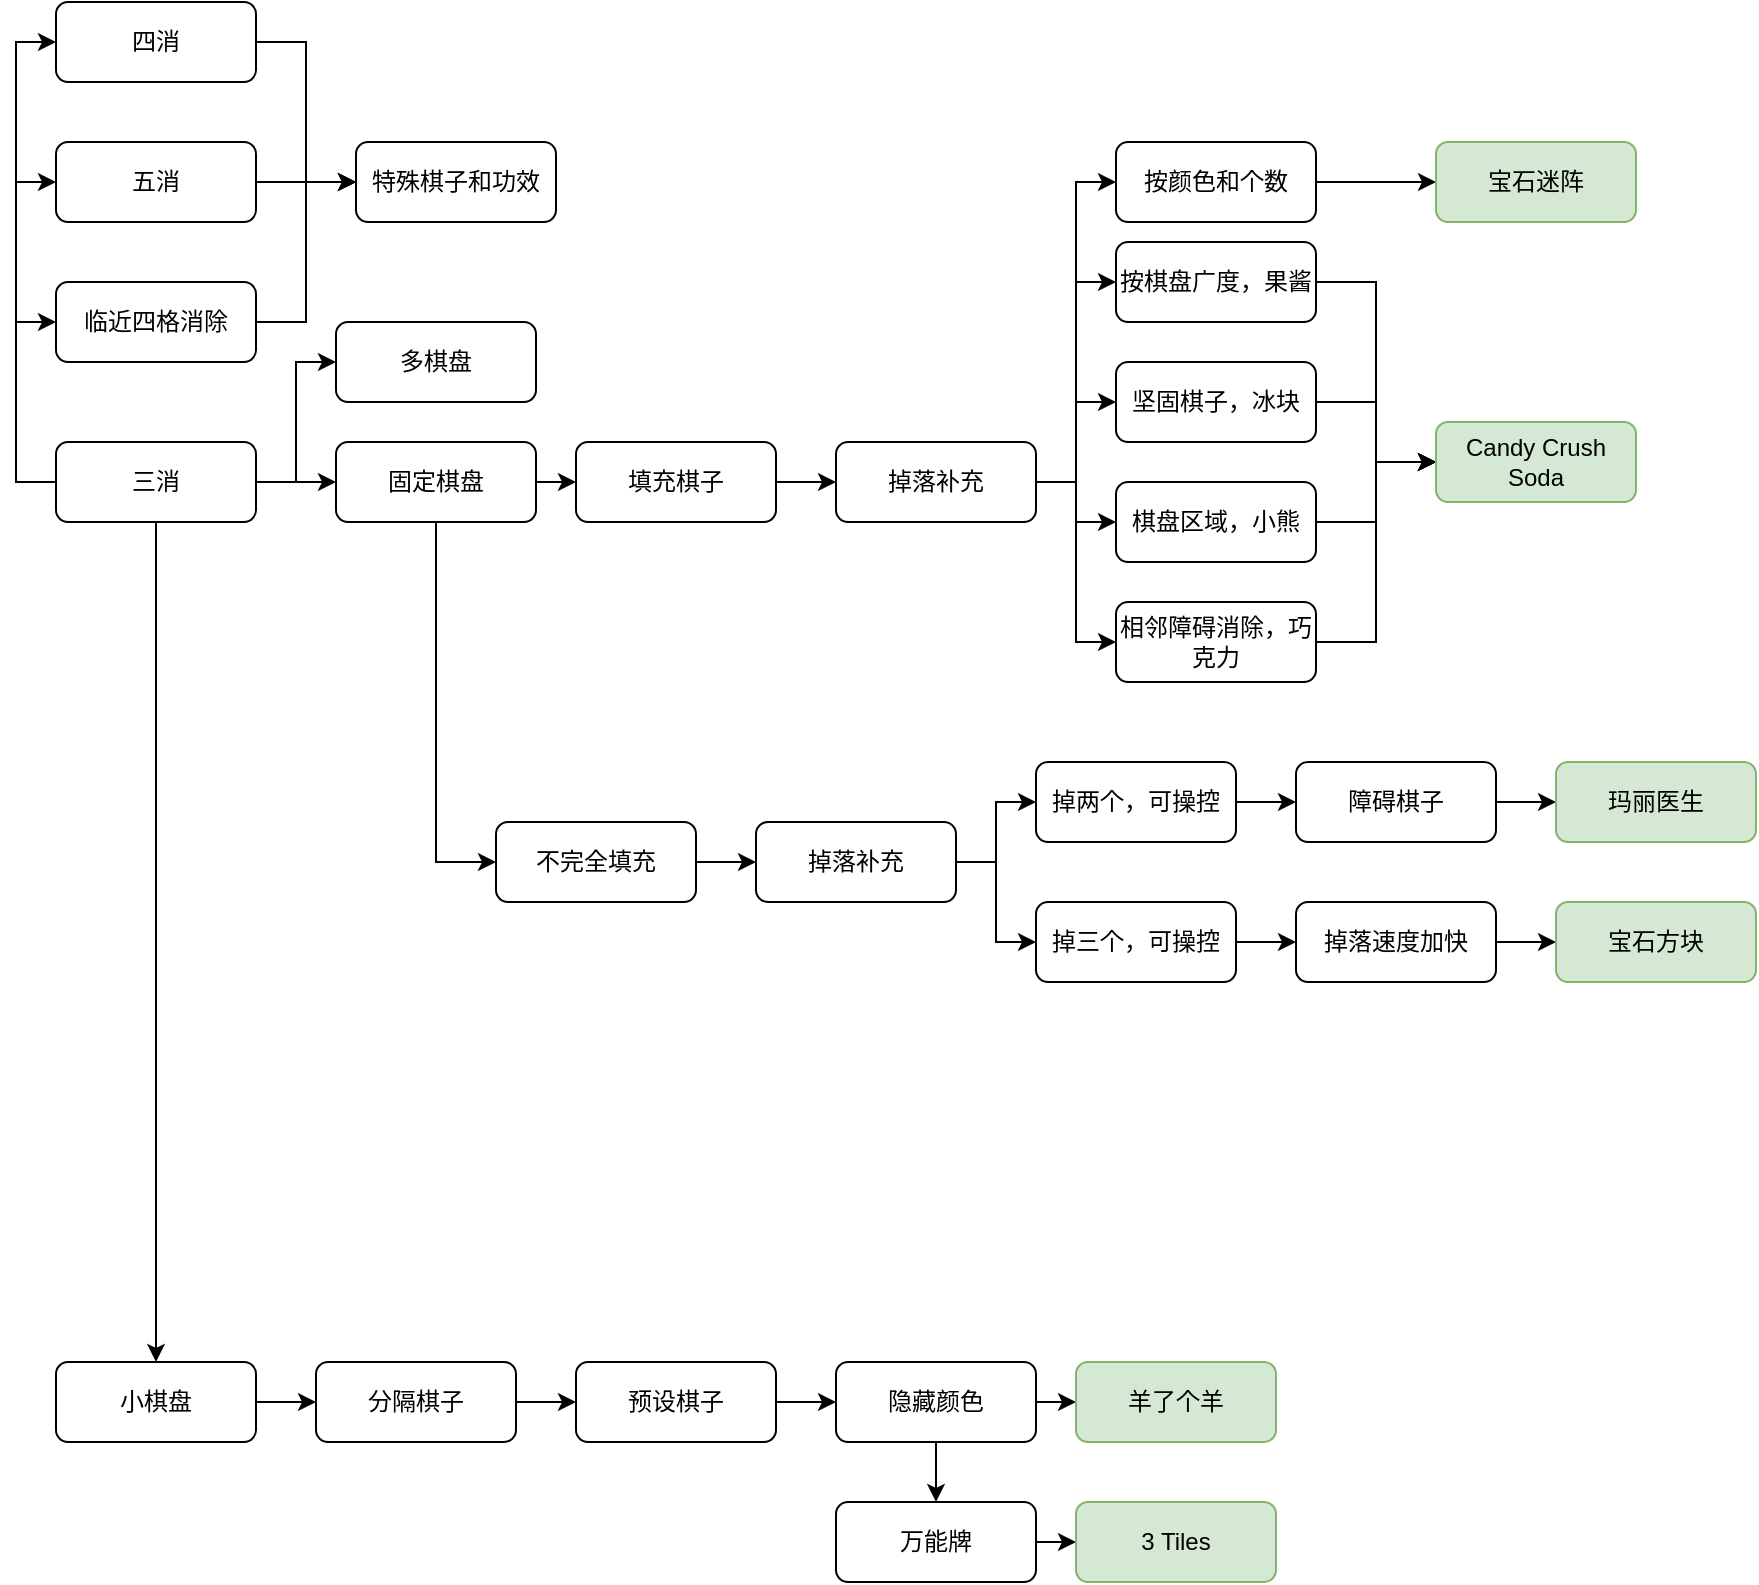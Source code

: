 <mxfile version="20.4.1" type="github">
  <diagram id="LCbXn-3MXr7fc6zhFQKl" name="第 1 页">
    <mxGraphModel dx="1550" dy="1996" grid="1" gridSize="10" guides="1" tooltips="1" connect="1" arrows="1" fold="1" page="1" pageScale="1" pageWidth="1654" pageHeight="1169" math="0" shadow="0">
      <root>
        <mxCell id="0" />
        <mxCell id="1" parent="0" />
        <mxCell id="TRvFklDj4OLgMswm-uFO-4" style="edgeStyle=orthogonalEdgeStyle;rounded=0;orthogonalLoop=1;jettySize=auto;html=1;exitX=1;exitY=0.5;exitDx=0;exitDy=0;entryX=0;entryY=0.5;entryDx=0;entryDy=0;" edge="1" parent="1" source="TRvFklDj4OLgMswm-uFO-1" target="TRvFklDj4OLgMswm-uFO-2">
          <mxGeometry relative="1" as="geometry" />
        </mxCell>
        <mxCell id="TRvFklDj4OLgMswm-uFO-21" style="edgeStyle=orthogonalEdgeStyle;rounded=0;orthogonalLoop=1;jettySize=auto;html=1;exitX=1;exitY=0.5;exitDx=0;exitDy=0;entryX=0;entryY=0.5;entryDx=0;entryDy=0;" edge="1" parent="1" source="TRvFklDj4OLgMswm-uFO-1" target="TRvFklDj4OLgMswm-uFO-20">
          <mxGeometry relative="1" as="geometry" />
        </mxCell>
        <mxCell id="TRvFklDj4OLgMswm-uFO-37" style="edgeStyle=orthogonalEdgeStyle;rounded=0;orthogonalLoop=1;jettySize=auto;html=1;exitX=0;exitY=0.5;exitDx=0;exitDy=0;entryX=0;entryY=0.5;entryDx=0;entryDy=0;" edge="1" parent="1" source="TRvFklDj4OLgMswm-uFO-1" target="TRvFklDj4OLgMswm-uFO-13">
          <mxGeometry relative="1" as="geometry" />
        </mxCell>
        <mxCell id="TRvFklDj4OLgMswm-uFO-38" style="edgeStyle=orthogonalEdgeStyle;rounded=0;orthogonalLoop=1;jettySize=auto;html=1;exitX=0;exitY=0.5;exitDx=0;exitDy=0;entryX=0;entryY=0.5;entryDx=0;entryDy=0;" edge="1" parent="1" source="TRvFklDj4OLgMswm-uFO-1" target="TRvFklDj4OLgMswm-uFO-10">
          <mxGeometry relative="1" as="geometry" />
        </mxCell>
        <mxCell id="TRvFklDj4OLgMswm-uFO-39" style="edgeStyle=orthogonalEdgeStyle;rounded=0;orthogonalLoop=1;jettySize=auto;html=1;exitX=0;exitY=0.5;exitDx=0;exitDy=0;entryX=0;entryY=0.5;entryDx=0;entryDy=0;" edge="1" parent="1" source="TRvFklDj4OLgMswm-uFO-1" target="TRvFklDj4OLgMswm-uFO-9">
          <mxGeometry relative="1" as="geometry" />
        </mxCell>
        <mxCell id="TRvFklDj4OLgMswm-uFO-41" style="edgeStyle=orthogonalEdgeStyle;rounded=0;orthogonalLoop=1;jettySize=auto;html=1;exitX=0.5;exitY=1;exitDx=0;exitDy=0;" edge="1" parent="1" source="TRvFklDj4OLgMswm-uFO-1" target="TRvFklDj4OLgMswm-uFO-40">
          <mxGeometry relative="1" as="geometry" />
        </mxCell>
        <mxCell id="TRvFklDj4OLgMswm-uFO-1" value="三消" style="rounded=1;whiteSpace=wrap;html=1;" vertex="1" parent="1">
          <mxGeometry x="70" y="210" width="100" height="40" as="geometry" />
        </mxCell>
        <mxCell id="TRvFklDj4OLgMswm-uFO-6" style="edgeStyle=orthogonalEdgeStyle;rounded=0;orthogonalLoop=1;jettySize=auto;html=1;exitX=1;exitY=0.5;exitDx=0;exitDy=0;entryX=0;entryY=0.5;entryDx=0;entryDy=0;" edge="1" parent="1" source="TRvFklDj4OLgMswm-uFO-2" target="TRvFklDj4OLgMswm-uFO-5">
          <mxGeometry relative="1" as="geometry" />
        </mxCell>
        <mxCell id="TRvFklDj4OLgMswm-uFO-57" style="edgeStyle=orthogonalEdgeStyle;rounded=0;orthogonalLoop=1;jettySize=auto;html=1;exitX=0.5;exitY=1;exitDx=0;exitDy=0;entryX=0;entryY=0.5;entryDx=0;entryDy=0;" edge="1" parent="1" source="TRvFklDj4OLgMswm-uFO-2" target="TRvFklDj4OLgMswm-uFO-56">
          <mxGeometry relative="1" as="geometry" />
        </mxCell>
        <mxCell id="TRvFklDj4OLgMswm-uFO-2" value="固定棋盘" style="rounded=1;whiteSpace=wrap;html=1;" vertex="1" parent="1">
          <mxGeometry x="210" y="210" width="100" height="40" as="geometry" />
        </mxCell>
        <mxCell id="TRvFklDj4OLgMswm-uFO-8" style="edgeStyle=orthogonalEdgeStyle;rounded=0;orthogonalLoop=1;jettySize=auto;html=1;exitX=1;exitY=0.5;exitDx=0;exitDy=0;entryX=0;entryY=0.5;entryDx=0;entryDy=0;" edge="1" parent="1" source="TRvFklDj4OLgMswm-uFO-5" target="TRvFklDj4OLgMswm-uFO-7">
          <mxGeometry relative="1" as="geometry" />
        </mxCell>
        <mxCell id="TRvFklDj4OLgMswm-uFO-5" value="填充棋子" style="rounded=1;whiteSpace=wrap;html=1;" vertex="1" parent="1">
          <mxGeometry x="330" y="210" width="100" height="40" as="geometry" />
        </mxCell>
        <mxCell id="TRvFklDj4OLgMswm-uFO-22" style="edgeStyle=orthogonalEdgeStyle;rounded=0;orthogonalLoop=1;jettySize=auto;html=1;exitX=1;exitY=0.5;exitDx=0;exitDy=0;entryX=0;entryY=0.5;entryDx=0;entryDy=0;" edge="1" parent="1" source="TRvFklDj4OLgMswm-uFO-7" target="TRvFklDj4OLgMswm-uFO-18">
          <mxGeometry relative="1" as="geometry" />
        </mxCell>
        <mxCell id="TRvFklDj4OLgMswm-uFO-23" style="edgeStyle=orthogonalEdgeStyle;rounded=0;orthogonalLoop=1;jettySize=auto;html=1;exitX=1;exitY=0.5;exitDx=0;exitDy=0;entryX=0;entryY=0.5;entryDx=0;entryDy=0;" edge="1" parent="1" source="TRvFklDj4OLgMswm-uFO-7" target="TRvFklDj4OLgMswm-uFO-17">
          <mxGeometry relative="1" as="geometry" />
        </mxCell>
        <mxCell id="TRvFklDj4OLgMswm-uFO-26" style="edgeStyle=orthogonalEdgeStyle;rounded=0;orthogonalLoop=1;jettySize=auto;html=1;exitX=1;exitY=0.5;exitDx=0;exitDy=0;entryX=0;entryY=0.5;entryDx=0;entryDy=0;" edge="1" parent="1" source="TRvFklDj4OLgMswm-uFO-7" target="TRvFklDj4OLgMswm-uFO-19">
          <mxGeometry relative="1" as="geometry" />
        </mxCell>
        <mxCell id="TRvFklDj4OLgMswm-uFO-32" style="edgeStyle=orthogonalEdgeStyle;rounded=0;orthogonalLoop=1;jettySize=auto;html=1;exitX=1;exitY=0.5;exitDx=0;exitDy=0;entryX=0;entryY=0.5;entryDx=0;entryDy=0;" edge="1" parent="1" source="TRvFklDj4OLgMswm-uFO-7" target="TRvFklDj4OLgMswm-uFO-15">
          <mxGeometry relative="1" as="geometry" />
        </mxCell>
        <mxCell id="TRvFklDj4OLgMswm-uFO-33" style="edgeStyle=orthogonalEdgeStyle;rounded=0;orthogonalLoop=1;jettySize=auto;html=1;exitX=1;exitY=0.5;exitDx=0;exitDy=0;entryX=0;entryY=0.5;entryDx=0;entryDy=0;" edge="1" parent="1" source="TRvFklDj4OLgMswm-uFO-7" target="TRvFklDj4OLgMswm-uFO-16">
          <mxGeometry relative="1" as="geometry" />
        </mxCell>
        <mxCell id="TRvFklDj4OLgMswm-uFO-7" value="掉落补充" style="rounded=1;whiteSpace=wrap;html=1;" vertex="1" parent="1">
          <mxGeometry x="460" y="210" width="100" height="40" as="geometry" />
        </mxCell>
        <mxCell id="TRvFklDj4OLgMswm-uFO-30" style="edgeStyle=orthogonalEdgeStyle;rounded=0;orthogonalLoop=1;jettySize=auto;html=1;exitX=1;exitY=0.5;exitDx=0;exitDy=0;entryX=0;entryY=0.5;entryDx=0;entryDy=0;" edge="1" parent="1" source="TRvFklDj4OLgMswm-uFO-9" target="TRvFklDj4OLgMswm-uFO-27">
          <mxGeometry relative="1" as="geometry" />
        </mxCell>
        <mxCell id="TRvFklDj4OLgMswm-uFO-9" value="四消" style="rounded=1;whiteSpace=wrap;html=1;" vertex="1" parent="1">
          <mxGeometry x="70" y="-10" width="100" height="40" as="geometry" />
        </mxCell>
        <mxCell id="TRvFklDj4OLgMswm-uFO-29" style="edgeStyle=orthogonalEdgeStyle;rounded=0;orthogonalLoop=1;jettySize=auto;html=1;exitX=1;exitY=0.5;exitDx=0;exitDy=0;" edge="1" parent="1" source="TRvFklDj4OLgMswm-uFO-10">
          <mxGeometry relative="1" as="geometry">
            <mxPoint x="220" y="80" as="targetPoint" />
          </mxGeometry>
        </mxCell>
        <mxCell id="TRvFklDj4OLgMswm-uFO-10" value="五消" style="rounded=1;whiteSpace=wrap;html=1;" vertex="1" parent="1">
          <mxGeometry x="70" y="60" width="100" height="40" as="geometry" />
        </mxCell>
        <mxCell id="TRvFklDj4OLgMswm-uFO-31" style="edgeStyle=orthogonalEdgeStyle;rounded=0;orthogonalLoop=1;jettySize=auto;html=1;exitX=1;exitY=0.5;exitDx=0;exitDy=0;entryX=0;entryY=0.5;entryDx=0;entryDy=0;" edge="1" parent="1" source="TRvFklDj4OLgMswm-uFO-13" target="TRvFklDj4OLgMswm-uFO-27">
          <mxGeometry relative="1" as="geometry" />
        </mxCell>
        <mxCell id="TRvFklDj4OLgMswm-uFO-13" value="临近四格消除" style="rounded=1;whiteSpace=wrap;html=1;" vertex="1" parent="1">
          <mxGeometry x="70" y="130" width="100" height="40" as="geometry" />
        </mxCell>
        <mxCell id="TRvFklDj4OLgMswm-uFO-74" style="edgeStyle=orthogonalEdgeStyle;rounded=0;orthogonalLoop=1;jettySize=auto;html=1;exitX=1;exitY=0.5;exitDx=0;exitDy=0;entryX=0;entryY=0.5;entryDx=0;entryDy=0;" edge="1" parent="1" source="TRvFklDj4OLgMswm-uFO-15" target="TRvFklDj4OLgMswm-uFO-73">
          <mxGeometry relative="1" as="geometry" />
        </mxCell>
        <mxCell id="TRvFklDj4OLgMswm-uFO-15" value="按颜色和个数" style="rounded=1;whiteSpace=wrap;html=1;" vertex="1" parent="1">
          <mxGeometry x="600" y="60" width="100" height="40" as="geometry" />
        </mxCell>
        <mxCell id="TRvFklDj4OLgMswm-uFO-75" style="edgeStyle=orthogonalEdgeStyle;rounded=0;orthogonalLoop=1;jettySize=auto;html=1;exitX=1;exitY=0.5;exitDx=0;exitDy=0;entryX=0;entryY=0.5;entryDx=0;entryDy=0;" edge="1" parent="1" source="TRvFklDj4OLgMswm-uFO-16" target="TRvFklDj4OLgMswm-uFO-54">
          <mxGeometry relative="1" as="geometry" />
        </mxCell>
        <mxCell id="TRvFklDj4OLgMswm-uFO-16" value="按棋盘广度，果酱" style="rounded=1;whiteSpace=wrap;html=1;" vertex="1" parent="1">
          <mxGeometry x="600" y="110" width="100" height="40" as="geometry" />
        </mxCell>
        <mxCell id="TRvFklDj4OLgMswm-uFO-55" style="edgeStyle=orthogonalEdgeStyle;rounded=0;orthogonalLoop=1;jettySize=auto;html=1;exitX=1;exitY=0.5;exitDx=0;exitDy=0;entryX=0;entryY=0.5;entryDx=0;entryDy=0;" edge="1" parent="1" source="TRvFklDj4OLgMswm-uFO-17" target="TRvFklDj4OLgMswm-uFO-54">
          <mxGeometry relative="1" as="geometry" />
        </mxCell>
        <mxCell id="TRvFklDj4OLgMswm-uFO-17" value="坚固棋子，冰块" style="rounded=1;whiteSpace=wrap;html=1;" vertex="1" parent="1">
          <mxGeometry x="600" y="170" width="100" height="40" as="geometry" />
        </mxCell>
        <mxCell id="TRvFklDj4OLgMswm-uFO-77" style="edgeStyle=orthogonalEdgeStyle;rounded=0;orthogonalLoop=1;jettySize=auto;html=1;exitX=1;exitY=0.5;exitDx=0;exitDy=0;entryX=0;entryY=0.5;entryDx=0;entryDy=0;" edge="1" parent="1" source="TRvFklDj4OLgMswm-uFO-18" target="TRvFklDj4OLgMswm-uFO-54">
          <mxGeometry relative="1" as="geometry" />
        </mxCell>
        <mxCell id="TRvFklDj4OLgMswm-uFO-18" value="棋盘区域，小熊" style="rounded=1;whiteSpace=wrap;html=1;" vertex="1" parent="1">
          <mxGeometry x="600" y="230" width="100" height="40" as="geometry" />
        </mxCell>
        <mxCell id="TRvFklDj4OLgMswm-uFO-78" style="edgeStyle=orthogonalEdgeStyle;rounded=0;orthogonalLoop=1;jettySize=auto;html=1;exitX=1;exitY=0.5;exitDx=0;exitDy=0;entryX=0;entryY=0.5;entryDx=0;entryDy=0;" edge="1" parent="1" source="TRvFklDj4OLgMswm-uFO-19" target="TRvFklDj4OLgMswm-uFO-54">
          <mxGeometry relative="1" as="geometry" />
        </mxCell>
        <mxCell id="TRvFklDj4OLgMswm-uFO-19" value="相邻障碍消除，巧克力" style="rounded=1;whiteSpace=wrap;html=1;" vertex="1" parent="1">
          <mxGeometry x="600" y="290" width="100" height="40" as="geometry" />
        </mxCell>
        <mxCell id="TRvFklDj4OLgMswm-uFO-20" value="多棋盘" style="rounded=1;whiteSpace=wrap;html=1;" vertex="1" parent="1">
          <mxGeometry x="210" y="150" width="100" height="40" as="geometry" />
        </mxCell>
        <mxCell id="TRvFklDj4OLgMswm-uFO-27" value="特殊棋子和功效" style="rounded=1;whiteSpace=wrap;html=1;" vertex="1" parent="1">
          <mxGeometry x="220" y="60" width="100" height="40" as="geometry" />
        </mxCell>
        <mxCell id="TRvFklDj4OLgMswm-uFO-44" style="edgeStyle=orthogonalEdgeStyle;rounded=0;orthogonalLoop=1;jettySize=auto;html=1;exitX=1;exitY=0.5;exitDx=0;exitDy=0;entryX=0;entryY=0.5;entryDx=0;entryDy=0;" edge="1" parent="1" source="TRvFklDj4OLgMswm-uFO-40" target="TRvFklDj4OLgMswm-uFO-42">
          <mxGeometry relative="1" as="geometry" />
        </mxCell>
        <mxCell id="TRvFklDj4OLgMswm-uFO-40" value="小棋盘" style="rounded=1;whiteSpace=wrap;html=1;" vertex="1" parent="1">
          <mxGeometry x="70" y="670" width="100" height="40" as="geometry" />
        </mxCell>
        <mxCell id="TRvFklDj4OLgMswm-uFO-45" style="edgeStyle=orthogonalEdgeStyle;rounded=0;orthogonalLoop=1;jettySize=auto;html=1;exitX=1;exitY=0.5;exitDx=0;exitDy=0;" edge="1" parent="1" source="TRvFklDj4OLgMswm-uFO-42" target="TRvFklDj4OLgMswm-uFO-43">
          <mxGeometry relative="1" as="geometry" />
        </mxCell>
        <mxCell id="TRvFklDj4OLgMswm-uFO-42" value="分隔棋子" style="rounded=1;whiteSpace=wrap;html=1;" vertex="1" parent="1">
          <mxGeometry x="200" y="670" width="100" height="40" as="geometry" />
        </mxCell>
        <mxCell id="TRvFklDj4OLgMswm-uFO-47" style="edgeStyle=orthogonalEdgeStyle;rounded=0;orthogonalLoop=1;jettySize=auto;html=1;exitX=1;exitY=0.5;exitDx=0;exitDy=0;entryX=0;entryY=0.5;entryDx=0;entryDy=0;" edge="1" parent="1" source="TRvFklDj4OLgMswm-uFO-43" target="TRvFklDj4OLgMswm-uFO-46">
          <mxGeometry relative="1" as="geometry" />
        </mxCell>
        <mxCell id="TRvFklDj4OLgMswm-uFO-43" value="预设棋子" style="rounded=1;whiteSpace=wrap;html=1;" vertex="1" parent="1">
          <mxGeometry x="330" y="670" width="100" height="40" as="geometry" />
        </mxCell>
        <mxCell id="TRvFklDj4OLgMswm-uFO-49" style="edgeStyle=orthogonalEdgeStyle;rounded=0;orthogonalLoop=1;jettySize=auto;html=1;exitX=1;exitY=0.5;exitDx=0;exitDy=0;entryX=0;entryY=0.5;entryDx=0;entryDy=0;" edge="1" parent="1" source="TRvFklDj4OLgMswm-uFO-46" target="TRvFklDj4OLgMswm-uFO-48">
          <mxGeometry relative="1" as="geometry" />
        </mxCell>
        <mxCell id="TRvFklDj4OLgMswm-uFO-52" style="edgeStyle=orthogonalEdgeStyle;rounded=0;orthogonalLoop=1;jettySize=auto;html=1;exitX=0.5;exitY=1;exitDx=0;exitDy=0;entryX=0.5;entryY=0;entryDx=0;entryDy=0;" edge="1" parent="1" source="TRvFklDj4OLgMswm-uFO-46" target="TRvFklDj4OLgMswm-uFO-50">
          <mxGeometry relative="1" as="geometry" />
        </mxCell>
        <mxCell id="TRvFklDj4OLgMswm-uFO-46" value="隐藏颜色" style="rounded=1;whiteSpace=wrap;html=1;" vertex="1" parent="1">
          <mxGeometry x="460" y="670" width="100" height="40" as="geometry" />
        </mxCell>
        <mxCell id="TRvFklDj4OLgMswm-uFO-48" value="羊了个羊" style="rounded=1;whiteSpace=wrap;html=1;fillColor=#d5e8d4;strokeColor=#82b366;" vertex="1" parent="1">
          <mxGeometry x="580" y="670" width="100" height="40" as="geometry" />
        </mxCell>
        <mxCell id="TRvFklDj4OLgMswm-uFO-53" style="edgeStyle=orthogonalEdgeStyle;rounded=0;orthogonalLoop=1;jettySize=auto;html=1;exitX=1;exitY=0.5;exitDx=0;exitDy=0;entryX=0;entryY=0.5;entryDx=0;entryDy=0;" edge="1" parent="1" source="TRvFklDj4OLgMswm-uFO-50" target="TRvFklDj4OLgMswm-uFO-51">
          <mxGeometry relative="1" as="geometry" />
        </mxCell>
        <mxCell id="TRvFklDj4OLgMswm-uFO-50" value="万能牌" style="rounded=1;whiteSpace=wrap;html=1;" vertex="1" parent="1">
          <mxGeometry x="460" y="740" width="100" height="40" as="geometry" />
        </mxCell>
        <mxCell id="TRvFklDj4OLgMswm-uFO-51" value="3 Tiles" style="rounded=1;whiteSpace=wrap;html=1;fillColor=#d5e8d4;strokeColor=#82b366;" vertex="1" parent="1">
          <mxGeometry x="580" y="740" width="100" height="40" as="geometry" />
        </mxCell>
        <mxCell id="TRvFklDj4OLgMswm-uFO-54" value="Candy Crush Soda" style="rounded=1;whiteSpace=wrap;html=1;fillColor=#d5e8d4;strokeColor=#82b366;" vertex="1" parent="1">
          <mxGeometry x="760" y="200" width="100" height="40" as="geometry" />
        </mxCell>
        <mxCell id="TRvFklDj4OLgMswm-uFO-59" style="edgeStyle=orthogonalEdgeStyle;rounded=0;orthogonalLoop=1;jettySize=auto;html=1;exitX=1;exitY=0.5;exitDx=0;exitDy=0;entryX=0;entryY=0.5;entryDx=0;entryDy=0;" edge="1" parent="1" source="TRvFklDj4OLgMswm-uFO-56" target="TRvFklDj4OLgMswm-uFO-58">
          <mxGeometry relative="1" as="geometry" />
        </mxCell>
        <mxCell id="TRvFklDj4OLgMswm-uFO-56" value="不完全填充" style="rounded=1;whiteSpace=wrap;html=1;" vertex="1" parent="1">
          <mxGeometry x="290" y="400" width="100" height="40" as="geometry" />
        </mxCell>
        <mxCell id="TRvFklDj4OLgMswm-uFO-62" style="edgeStyle=orthogonalEdgeStyle;rounded=0;orthogonalLoop=1;jettySize=auto;html=1;exitX=1;exitY=0.5;exitDx=0;exitDy=0;entryX=0;entryY=0.5;entryDx=0;entryDy=0;" edge="1" parent="1" source="TRvFklDj4OLgMswm-uFO-58" target="TRvFklDj4OLgMswm-uFO-60">
          <mxGeometry relative="1" as="geometry" />
        </mxCell>
        <mxCell id="TRvFklDj4OLgMswm-uFO-63" style="edgeStyle=orthogonalEdgeStyle;rounded=0;orthogonalLoop=1;jettySize=auto;html=1;exitX=1;exitY=0.5;exitDx=0;exitDy=0;entryX=0;entryY=0.5;entryDx=0;entryDy=0;" edge="1" parent="1" source="TRvFklDj4OLgMswm-uFO-58" target="TRvFklDj4OLgMswm-uFO-61">
          <mxGeometry relative="1" as="geometry" />
        </mxCell>
        <mxCell id="TRvFklDj4OLgMswm-uFO-58" value="掉落补充" style="rounded=1;whiteSpace=wrap;html=1;" vertex="1" parent="1">
          <mxGeometry x="420" y="400" width="100" height="40" as="geometry" />
        </mxCell>
        <mxCell id="TRvFklDj4OLgMswm-uFO-66" style="edgeStyle=orthogonalEdgeStyle;rounded=0;orthogonalLoop=1;jettySize=auto;html=1;exitX=1;exitY=0.5;exitDx=0;exitDy=0;entryX=0;entryY=0.5;entryDx=0;entryDy=0;" edge="1" parent="1" source="TRvFklDj4OLgMswm-uFO-60" target="TRvFklDj4OLgMswm-uFO-65">
          <mxGeometry relative="1" as="geometry" />
        </mxCell>
        <mxCell id="TRvFklDj4OLgMswm-uFO-60" value="掉两个，可操控" style="rounded=1;whiteSpace=wrap;html=1;" vertex="1" parent="1">
          <mxGeometry x="560" y="370" width="100" height="40" as="geometry" />
        </mxCell>
        <mxCell id="TRvFklDj4OLgMswm-uFO-70" style="edgeStyle=orthogonalEdgeStyle;rounded=0;orthogonalLoop=1;jettySize=auto;html=1;exitX=1;exitY=0.5;exitDx=0;exitDy=0;entryX=0;entryY=0.5;entryDx=0;entryDy=0;" edge="1" parent="1" source="TRvFklDj4OLgMswm-uFO-61" target="TRvFklDj4OLgMswm-uFO-69">
          <mxGeometry relative="1" as="geometry" />
        </mxCell>
        <mxCell id="TRvFklDj4OLgMswm-uFO-61" value="掉三个，可操控" style="rounded=1;whiteSpace=wrap;html=1;" vertex="1" parent="1">
          <mxGeometry x="560" y="440" width="100" height="40" as="geometry" />
        </mxCell>
        <mxCell id="TRvFklDj4OLgMswm-uFO-68" style="edgeStyle=orthogonalEdgeStyle;rounded=0;orthogonalLoop=1;jettySize=auto;html=1;exitX=1;exitY=0.5;exitDx=0;exitDy=0;entryX=0;entryY=0.5;entryDx=0;entryDy=0;" edge="1" parent="1" source="TRvFklDj4OLgMswm-uFO-65" target="TRvFklDj4OLgMswm-uFO-67">
          <mxGeometry relative="1" as="geometry" />
        </mxCell>
        <mxCell id="TRvFklDj4OLgMswm-uFO-65" value="障碍棋子" style="rounded=1;whiteSpace=wrap;html=1;" vertex="1" parent="1">
          <mxGeometry x="690" y="370" width="100" height="40" as="geometry" />
        </mxCell>
        <mxCell id="TRvFklDj4OLgMswm-uFO-67" value="玛丽医生" style="rounded=1;whiteSpace=wrap;html=1;fillColor=#d5e8d4;strokeColor=#82b366;" vertex="1" parent="1">
          <mxGeometry x="820" y="370" width="100" height="40" as="geometry" />
        </mxCell>
        <mxCell id="TRvFklDj4OLgMswm-uFO-72" style="edgeStyle=orthogonalEdgeStyle;rounded=0;orthogonalLoop=1;jettySize=auto;html=1;exitX=1;exitY=0.5;exitDx=0;exitDy=0;entryX=0;entryY=0.5;entryDx=0;entryDy=0;" edge="1" parent="1" source="TRvFklDj4OLgMswm-uFO-69" target="TRvFklDj4OLgMswm-uFO-71">
          <mxGeometry relative="1" as="geometry" />
        </mxCell>
        <mxCell id="TRvFklDj4OLgMswm-uFO-69" value="掉落速度加快" style="rounded=1;whiteSpace=wrap;html=1;" vertex="1" parent="1">
          <mxGeometry x="690" y="440" width="100" height="40" as="geometry" />
        </mxCell>
        <mxCell id="TRvFklDj4OLgMswm-uFO-71" value="宝石方块" style="rounded=1;whiteSpace=wrap;html=1;fillColor=#d5e8d4;strokeColor=#82b366;" vertex="1" parent="1">
          <mxGeometry x="820" y="440" width="100" height="40" as="geometry" />
        </mxCell>
        <mxCell id="TRvFklDj4OLgMswm-uFO-73" value="宝石迷阵" style="rounded=1;whiteSpace=wrap;html=1;fillColor=#d5e8d4;strokeColor=#82b366;" vertex="1" parent="1">
          <mxGeometry x="760" y="60" width="100" height="40" as="geometry" />
        </mxCell>
      </root>
    </mxGraphModel>
  </diagram>
</mxfile>
